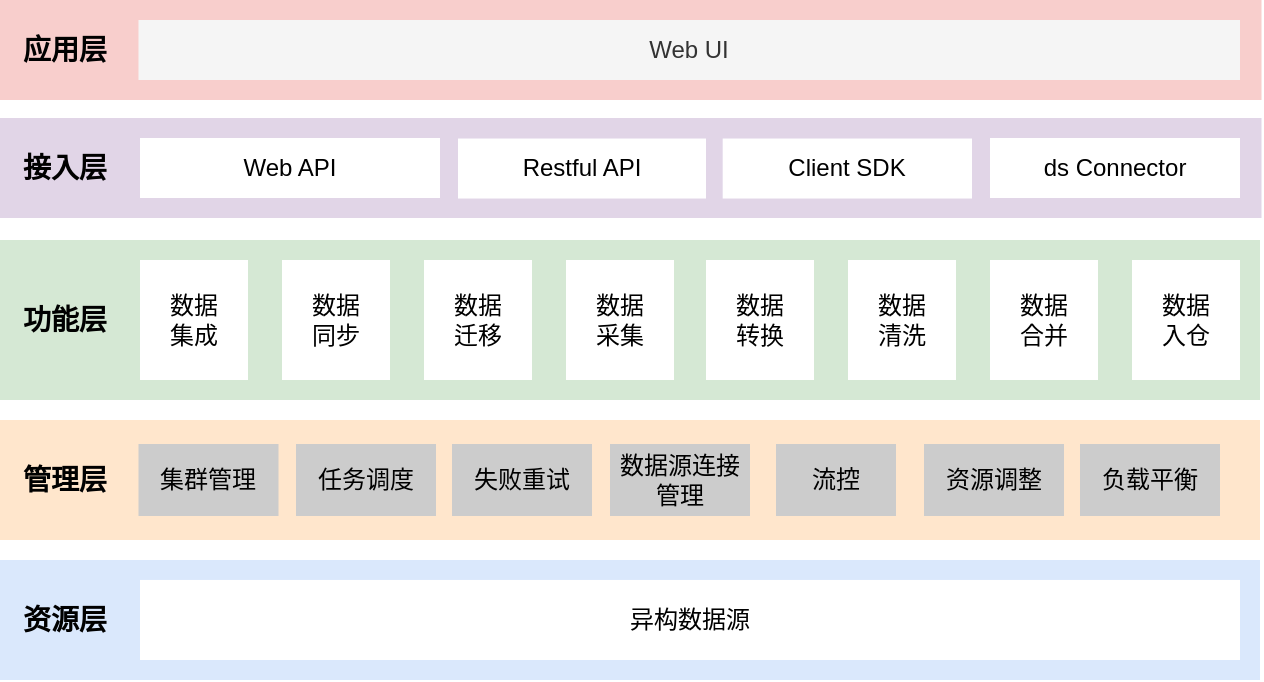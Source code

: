 <mxfile version="15.7.4" type="github">
  <diagram id="pEbqLUpxIVuzpO0PTzrP" name="Page-1">
    <mxGraphModel dx="1185" dy="588" grid="1" gridSize="10" guides="1" tooltips="1" connect="1" arrows="1" fold="1" page="1" pageScale="1" pageWidth="827" pageHeight="1169" math="0" shadow="0">
      <root>
        <mxCell id="0" />
        <mxCell id="1" parent="0" />
        <mxCell id="ijF5cBioTtc_Avgv8xnH-52" value="" style="rounded=0;whiteSpace=wrap;html=1;fillColor=#dae8fc;strokeColor=none;" parent="1" vertex="1">
          <mxGeometry x="130" y="360" width="630" height="60" as="geometry" />
        </mxCell>
        <mxCell id="ijF5cBioTtc_Avgv8xnH-50" value="" style="rounded=0;whiteSpace=wrap;html=1;fillColor=#d5e8d4;strokeColor=none;" parent="1" vertex="1">
          <mxGeometry x="130" y="200" width="630" height="80" as="geometry" />
        </mxCell>
        <mxCell id="ijF5cBioTtc_Avgv8xnH-48" value="" style="rounded=0;whiteSpace=wrap;html=1;fillColor=#e1d5e7;strokeColor=none;" parent="1" vertex="1">
          <mxGeometry x="130" y="139" width="630.75" height="50" as="geometry" />
        </mxCell>
        <mxCell id="ijF5cBioTtc_Avgv8xnH-46" value="" style="rounded=0;whiteSpace=wrap;html=1;fillColor=#f8cecc;strokeColor=none;" parent="1" vertex="1">
          <mxGeometry x="130" y="80" width="630.75" height="50" as="geometry" />
        </mxCell>
        <mxCell id="ijF5cBioTtc_Avgv8xnH-2" value="异构数据源" style="rounded=0;whiteSpace=wrap;html=1;strokeColor=none;" parent="1" vertex="1">
          <mxGeometry x="200" y="369.97" width="550" height="40.03" as="geometry" />
        </mxCell>
        <mxCell id="ijF5cBioTtc_Avgv8xnH-20" value="" style="rounded=0;whiteSpace=wrap;html=1;fillColor=#ffe6cc;strokeColor=none;" parent="1" vertex="1">
          <mxGeometry x="130" y="290" width="630" height="60" as="geometry" />
        </mxCell>
        <mxCell id="ijF5cBioTtc_Avgv8xnH-21" value="集群管理" style="rounded=0;whiteSpace=wrap;html=1;strokeColor=none;fillColor=#CCCCCC;" parent="1" vertex="1">
          <mxGeometry x="199.25" y="302" width="70" height="36" as="geometry" />
        </mxCell>
        <mxCell id="ijF5cBioTtc_Avgv8xnH-22" value="任务调度" style="rounded=0;whiteSpace=wrap;html=1;strokeColor=none;fillColor=#CCCCCC;" parent="1" vertex="1">
          <mxGeometry x="278" y="302" width="70" height="36" as="geometry" />
        </mxCell>
        <mxCell id="ijF5cBioTtc_Avgv8xnH-23" value="失败重试" style="rounded=0;whiteSpace=wrap;html=1;strokeColor=none;fillColor=#CCCCCC;" parent="1" vertex="1">
          <mxGeometry x="356" y="302" width="70" height="36" as="geometry" />
        </mxCell>
        <mxCell id="ijF5cBioTtc_Avgv8xnH-24" value="流控" style="rounded=0;whiteSpace=wrap;html=1;strokeColor=none;fillColor=#CCCCCC;" parent="1" vertex="1">
          <mxGeometry x="518" y="302" width="60" height="36" as="geometry" />
        </mxCell>
        <mxCell id="ijF5cBioTtc_Avgv8xnH-25" value="数据源连接管理" style="rounded=0;whiteSpace=wrap;html=1;strokeColor=none;fillColor=#CCCCCC;" parent="1" vertex="1">
          <mxGeometry x="435" y="302" width="70" height="36" as="geometry" />
        </mxCell>
        <mxCell id="ijF5cBioTtc_Avgv8xnH-26" value="资源调整" style="rounded=0;whiteSpace=wrap;html=1;strokeColor=none;fillColor=#CCCCCC;" parent="1" vertex="1">
          <mxGeometry x="592" y="302" width="70" height="36" as="geometry" />
        </mxCell>
        <mxCell id="ijF5cBioTtc_Avgv8xnH-27" value="负载平衡" style="rounded=0;whiteSpace=wrap;html=1;strokeColor=none;fillColor=#CCCCCC;" parent="1" vertex="1">
          <mxGeometry x="670" y="302" width="70" height="36" as="geometry" />
        </mxCell>
        <mxCell id="ijF5cBioTtc_Avgv8xnH-28" value="数据&lt;br&gt;集成" style="rounded=0;whiteSpace=wrap;html=1;strokeColor=none;" parent="1" vertex="1">
          <mxGeometry x="200" y="210" width="54" height="60" as="geometry" />
        </mxCell>
        <mxCell id="ijF5cBioTtc_Avgv8xnH-29" value="数据&lt;br&gt;同步" style="rounded=0;whiteSpace=wrap;html=1;strokeColor=none;" parent="1" vertex="1">
          <mxGeometry x="271" y="210" width="54" height="60" as="geometry" />
        </mxCell>
        <mxCell id="ijF5cBioTtc_Avgv8xnH-30" value="数据&lt;br&gt;迁移" style="rounded=0;whiteSpace=wrap;html=1;strokeColor=none;" parent="1" vertex="1">
          <mxGeometry x="342" y="210" width="54" height="60" as="geometry" />
        </mxCell>
        <mxCell id="ijF5cBioTtc_Avgv8xnH-31" value="数据&lt;br&gt;采集" style="rounded=0;whiteSpace=wrap;html=1;strokeColor=none;" parent="1" vertex="1">
          <mxGeometry x="413" y="210" width="54" height="60" as="geometry" />
        </mxCell>
        <mxCell id="ijF5cBioTtc_Avgv8xnH-32" value="数据&lt;br&gt;转换" style="rounded=0;whiteSpace=wrap;html=1;strokeColor=none;" parent="1" vertex="1">
          <mxGeometry x="483" y="210" width="54" height="60" as="geometry" />
        </mxCell>
        <mxCell id="ijF5cBioTtc_Avgv8xnH-33" value="数据&lt;br&gt;清洗" style="rounded=0;whiteSpace=wrap;html=1;strokeColor=none;" parent="1" vertex="1">
          <mxGeometry x="554" y="210" width="54" height="60" as="geometry" />
        </mxCell>
        <mxCell id="ijF5cBioTtc_Avgv8xnH-34" value="数据&lt;br&gt;合并" style="rounded=0;whiteSpace=wrap;html=1;strokeColor=none;" parent="1" vertex="1">
          <mxGeometry x="625" y="210" width="54" height="60" as="geometry" />
        </mxCell>
        <mxCell id="ijF5cBioTtc_Avgv8xnH-36" value="数据&lt;br&gt;入仓" style="rounded=0;whiteSpace=wrap;html=1;strokeColor=none;" parent="1" vertex="1">
          <mxGeometry x="696" y="210" width="54" height="60" as="geometry" />
        </mxCell>
        <mxCell id="ijF5cBioTtc_Avgv8xnH-37" value="Web API" style="rounded=0;whiteSpace=wrap;html=1;strokeColor=none;" parent="1" vertex="1">
          <mxGeometry x="200" y="149" width="150" height="30" as="geometry" />
        </mxCell>
        <mxCell id="ijF5cBioTtc_Avgv8xnH-38" value="Restful API" style="rounded=0;whiteSpace=wrap;html=1;strokeColor=none;" parent="1" vertex="1">
          <mxGeometry x="359" y="149.27" width="124" height="30" as="geometry" />
        </mxCell>
        <mxCell id="ijF5cBioTtc_Avgv8xnH-39" value="Client SDK" style="rounded=0;whiteSpace=wrap;html=1;strokeColor=none;" parent="1" vertex="1">
          <mxGeometry x="491.34" y="149.27" width="124.66" height="30" as="geometry" />
        </mxCell>
        <mxCell id="ijF5cBioTtc_Avgv8xnH-41" value="Web UI" style="rounded=0;whiteSpace=wrap;html=1;fillColor=#f5f5f5;fontColor=#333333;strokeColor=none;" parent="1" vertex="1">
          <mxGeometry x="199.25" y="90" width="550.75" height="30" as="geometry" />
        </mxCell>
        <mxCell id="ijF5cBioTtc_Avgv8xnH-44" value="ds Connector" style="rounded=0;whiteSpace=wrap;html=1;strokeColor=none;" parent="1" vertex="1">
          <mxGeometry x="625" y="149" width="125" height="30" as="geometry" />
        </mxCell>
        <mxCell id="ijF5cBioTtc_Avgv8xnH-47" value="应用层" style="text;html=1;strokeColor=none;fillColor=none;align=center;verticalAlign=middle;whiteSpace=wrap;rounded=0;fontSize=14;fontStyle=1" parent="1" vertex="1">
          <mxGeometry x="140" y="95.27" width="45" height="20" as="geometry" />
        </mxCell>
        <mxCell id="ijF5cBioTtc_Avgv8xnH-49" value="接入层" style="text;html=1;strokeColor=none;fillColor=none;align=center;verticalAlign=middle;whiteSpace=wrap;rounded=0;fontSize=14;fontStyle=1" parent="1" vertex="1">
          <mxGeometry x="140" y="154.27" width="45" height="20" as="geometry" />
        </mxCell>
        <mxCell id="ijF5cBioTtc_Avgv8xnH-51" value="功能层" style="text;html=1;strokeColor=none;fillColor=none;align=center;verticalAlign=middle;whiteSpace=wrap;rounded=0;fontSize=14;fontStyle=1" parent="1" vertex="1">
          <mxGeometry x="140" y="230.27" width="45" height="20" as="geometry" />
        </mxCell>
        <mxCell id="ijF5cBioTtc_Avgv8xnH-53" value="管理层" style="text;html=1;strokeColor=none;fillColor=none;align=center;verticalAlign=middle;whiteSpace=wrap;rounded=0;fontSize=14;fontStyle=1" parent="1" vertex="1">
          <mxGeometry x="140" y="310.27" width="45" height="20" as="geometry" />
        </mxCell>
        <mxCell id="ijF5cBioTtc_Avgv8xnH-54" value="资源层" style="text;html=1;strokeColor=none;fillColor=none;align=center;verticalAlign=middle;whiteSpace=wrap;rounded=0;fontSize=14;fontStyle=1" parent="1" vertex="1">
          <mxGeometry x="140" y="380" width="45" height="20" as="geometry" />
        </mxCell>
      </root>
    </mxGraphModel>
  </diagram>
</mxfile>
